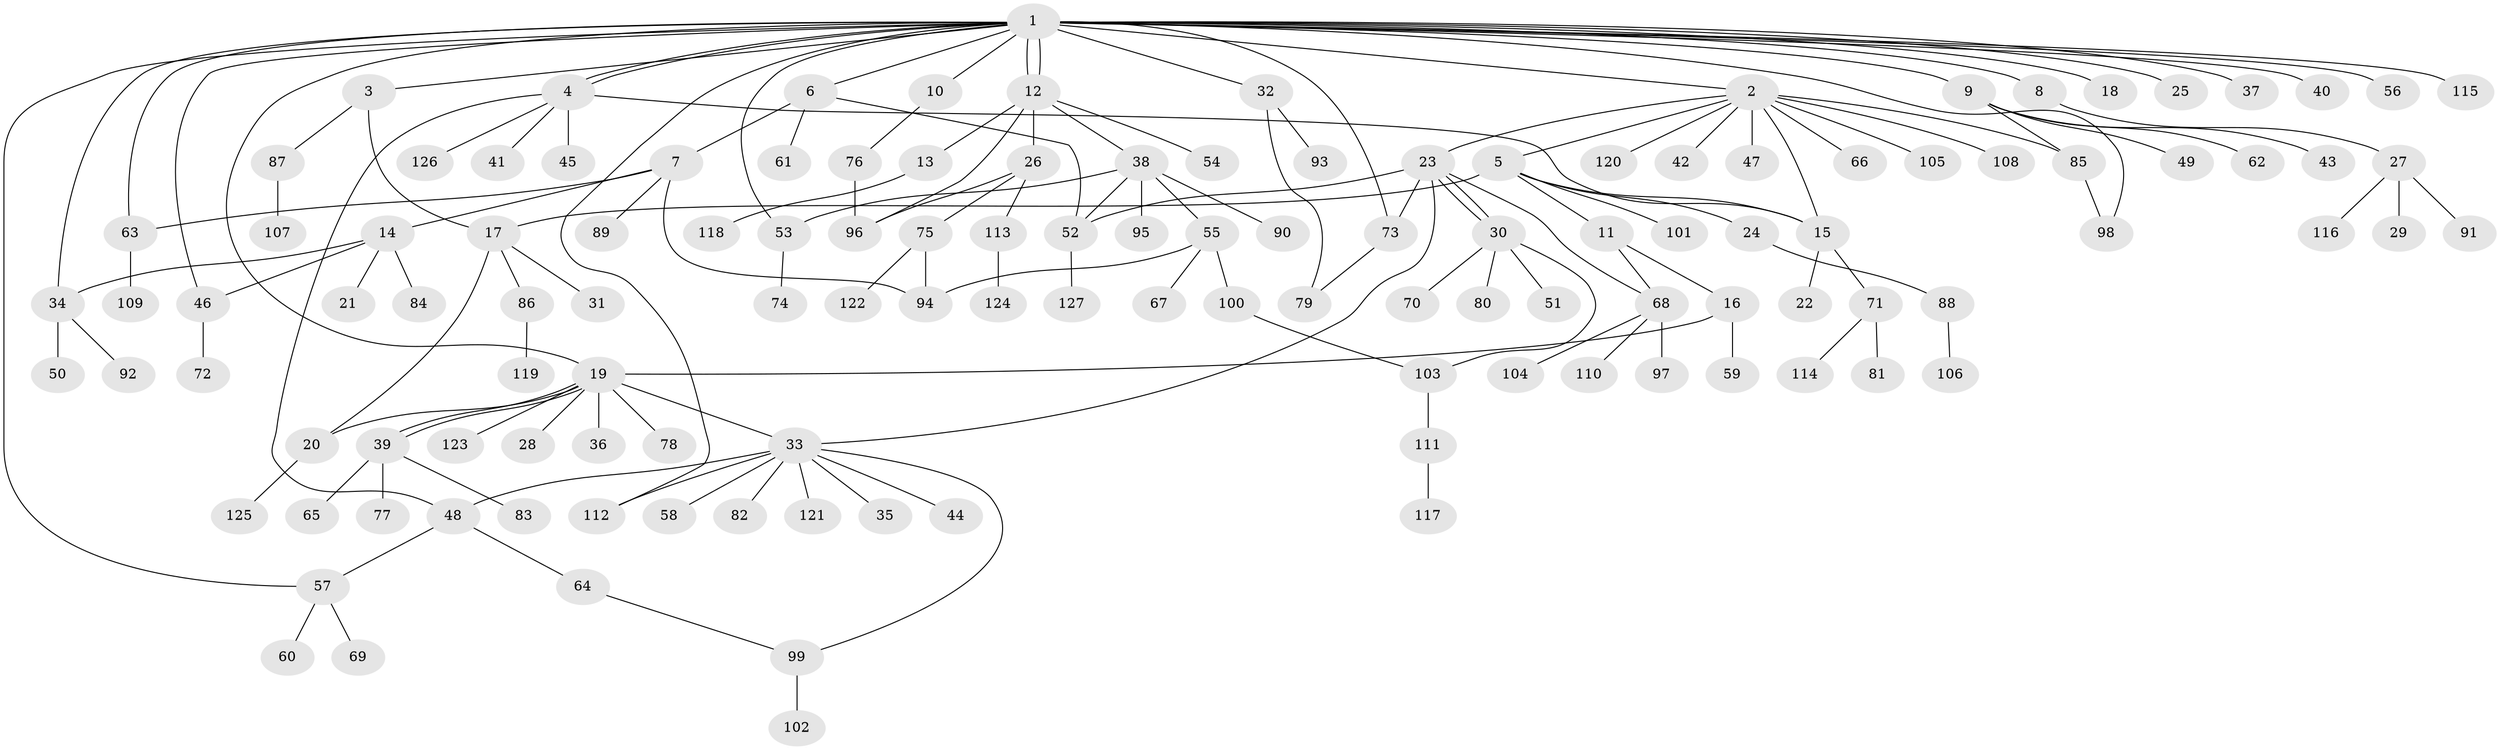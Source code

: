 // coarse degree distribution, {3: 0.15730337078651685, 23: 0.011235955056179775, 2: 0.14606741573033707, 1: 0.4943820224719101, 4: 0.07865168539325842, 7: 0.011235955056179775, 5: 0.056179775280898875, 6: 0.011235955056179775, 9: 0.011235955056179775, 10: 0.011235955056179775, 8: 0.011235955056179775}
// Generated by graph-tools (version 1.1) at 2025/36/03/04/25 23:36:50]
// undirected, 127 vertices, 156 edges
graph export_dot {
  node [color=gray90,style=filled];
  1;
  2;
  3;
  4;
  5;
  6;
  7;
  8;
  9;
  10;
  11;
  12;
  13;
  14;
  15;
  16;
  17;
  18;
  19;
  20;
  21;
  22;
  23;
  24;
  25;
  26;
  27;
  28;
  29;
  30;
  31;
  32;
  33;
  34;
  35;
  36;
  37;
  38;
  39;
  40;
  41;
  42;
  43;
  44;
  45;
  46;
  47;
  48;
  49;
  50;
  51;
  52;
  53;
  54;
  55;
  56;
  57;
  58;
  59;
  60;
  61;
  62;
  63;
  64;
  65;
  66;
  67;
  68;
  69;
  70;
  71;
  72;
  73;
  74;
  75;
  76;
  77;
  78;
  79;
  80;
  81;
  82;
  83;
  84;
  85;
  86;
  87;
  88;
  89;
  90;
  91;
  92;
  93;
  94;
  95;
  96;
  97;
  98;
  99;
  100;
  101;
  102;
  103;
  104;
  105;
  106;
  107;
  108;
  109;
  110;
  111;
  112;
  113;
  114;
  115;
  116;
  117;
  118;
  119;
  120;
  121;
  122;
  123;
  124;
  125;
  126;
  127;
  1 -- 2;
  1 -- 3;
  1 -- 4;
  1 -- 4;
  1 -- 6;
  1 -- 8;
  1 -- 9;
  1 -- 10;
  1 -- 12;
  1 -- 12;
  1 -- 18;
  1 -- 19;
  1 -- 25;
  1 -- 32;
  1 -- 34;
  1 -- 37;
  1 -- 40;
  1 -- 46;
  1 -- 53;
  1 -- 56;
  1 -- 57;
  1 -- 63;
  1 -- 73;
  1 -- 98;
  1 -- 112;
  1 -- 115;
  2 -- 5;
  2 -- 15;
  2 -- 23;
  2 -- 42;
  2 -- 47;
  2 -- 66;
  2 -- 85;
  2 -- 105;
  2 -- 108;
  2 -- 120;
  3 -- 17;
  3 -- 87;
  4 -- 15;
  4 -- 41;
  4 -- 45;
  4 -- 48;
  4 -- 126;
  5 -- 11;
  5 -- 15;
  5 -- 17;
  5 -- 24;
  5 -- 101;
  6 -- 7;
  6 -- 52;
  6 -- 61;
  7 -- 14;
  7 -- 63;
  7 -- 89;
  7 -- 94;
  8 -- 27;
  9 -- 43;
  9 -- 49;
  9 -- 62;
  9 -- 85;
  10 -- 76;
  11 -- 16;
  11 -- 68;
  12 -- 13;
  12 -- 26;
  12 -- 38;
  12 -- 54;
  12 -- 96;
  13 -- 118;
  14 -- 21;
  14 -- 34;
  14 -- 46;
  14 -- 84;
  15 -- 22;
  15 -- 71;
  16 -- 19;
  16 -- 59;
  17 -- 20;
  17 -- 31;
  17 -- 86;
  19 -- 20;
  19 -- 28;
  19 -- 33;
  19 -- 36;
  19 -- 39;
  19 -- 39;
  19 -- 78;
  19 -- 123;
  20 -- 125;
  23 -- 30;
  23 -- 30;
  23 -- 33;
  23 -- 52;
  23 -- 68;
  23 -- 73;
  24 -- 88;
  26 -- 75;
  26 -- 96;
  26 -- 113;
  27 -- 29;
  27 -- 91;
  27 -- 116;
  30 -- 51;
  30 -- 70;
  30 -- 80;
  30 -- 103;
  32 -- 79;
  32 -- 93;
  33 -- 35;
  33 -- 44;
  33 -- 48;
  33 -- 58;
  33 -- 82;
  33 -- 99;
  33 -- 112;
  33 -- 121;
  34 -- 50;
  34 -- 92;
  38 -- 52;
  38 -- 53;
  38 -- 55;
  38 -- 90;
  38 -- 95;
  39 -- 65;
  39 -- 77;
  39 -- 83;
  46 -- 72;
  48 -- 57;
  48 -- 64;
  52 -- 127;
  53 -- 74;
  55 -- 67;
  55 -- 94;
  55 -- 100;
  57 -- 60;
  57 -- 69;
  63 -- 109;
  64 -- 99;
  68 -- 97;
  68 -- 104;
  68 -- 110;
  71 -- 81;
  71 -- 114;
  73 -- 79;
  75 -- 94;
  75 -- 122;
  76 -- 96;
  85 -- 98;
  86 -- 119;
  87 -- 107;
  88 -- 106;
  99 -- 102;
  100 -- 103;
  103 -- 111;
  111 -- 117;
  113 -- 124;
}

